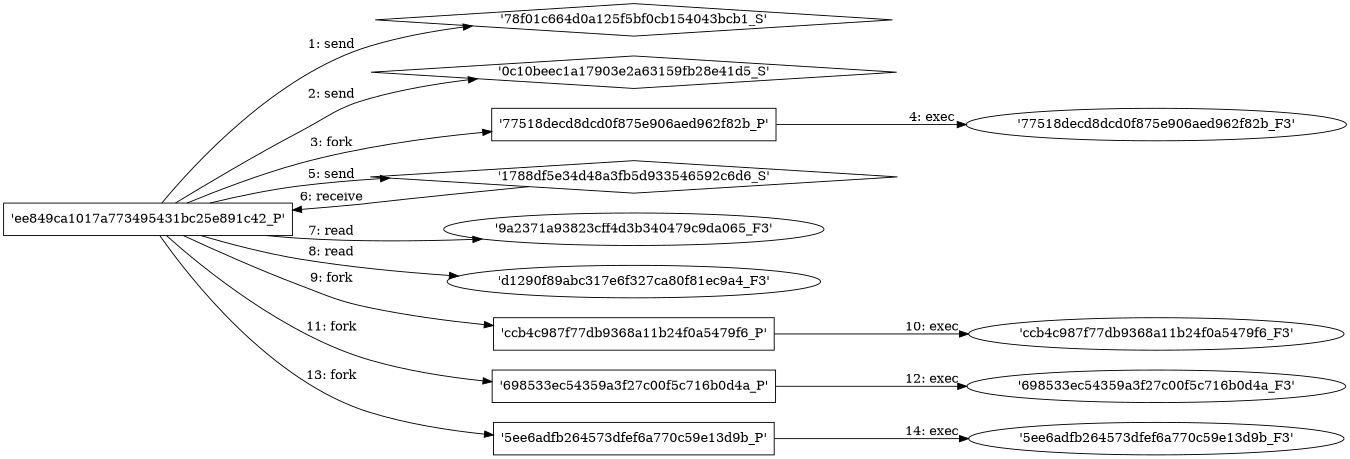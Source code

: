 digraph "D:\Learning\Paper\apt\基于CTI的攻击预警\Dataset\攻击图\ASGfromALLCTI\Tackling phishing with signal-sharing and machine learning.dot" {
rankdir="LR"
size="9"
fixedsize="false"
splines="true"
nodesep=0.3
ranksep=0
fontsize=10
overlap="scalexy"
engine= "neato"
	"'78f01c664d0a125f5bf0cb154043bcb1_S'" [node_type=Socket shape=diamond]
	"'ee849ca1017a773495431bc25e891c42_P'" [node_type=Process shape=box]
	"'ee849ca1017a773495431bc25e891c42_P'" -> "'78f01c664d0a125f5bf0cb154043bcb1_S'" [label="1: send"]
	"'0c10beec1a17903e2a63159fb28e41d5_S'" [node_type=Socket shape=diamond]
	"'ee849ca1017a773495431bc25e891c42_P'" [node_type=Process shape=box]
	"'ee849ca1017a773495431bc25e891c42_P'" -> "'0c10beec1a17903e2a63159fb28e41d5_S'" [label="2: send"]
	"'ee849ca1017a773495431bc25e891c42_P'" [node_type=Process shape=box]
	"'77518decd8dcd0f875e906aed962f82b_P'" [node_type=Process shape=box]
	"'ee849ca1017a773495431bc25e891c42_P'" -> "'77518decd8dcd0f875e906aed962f82b_P'" [label="3: fork"]
	"'77518decd8dcd0f875e906aed962f82b_P'" [node_type=Process shape=box]
	"'77518decd8dcd0f875e906aed962f82b_F3'" [node_type=File shape=ellipse]
	"'77518decd8dcd0f875e906aed962f82b_P'" -> "'77518decd8dcd0f875e906aed962f82b_F3'" [label="4: exec"]
	"'1788df5e34d48a3fb5d933546592c6d6_S'" [node_type=Socket shape=diamond]
	"'ee849ca1017a773495431bc25e891c42_P'" [node_type=Process shape=box]
	"'ee849ca1017a773495431bc25e891c42_P'" -> "'1788df5e34d48a3fb5d933546592c6d6_S'" [label="5: send"]
	"'1788df5e34d48a3fb5d933546592c6d6_S'" -> "'ee849ca1017a773495431bc25e891c42_P'" [label="6: receive"]
	"'9a2371a93823cff4d3b340479c9da065_F3'" [node_type=file shape=ellipse]
	"'ee849ca1017a773495431bc25e891c42_P'" [node_type=Process shape=box]
	"'ee849ca1017a773495431bc25e891c42_P'" -> "'9a2371a93823cff4d3b340479c9da065_F3'" [label="7: read"]
	"'d1290f89abc317e6f327ca80f81ec9a4_F3'" [node_type=file shape=ellipse]
	"'ee849ca1017a773495431bc25e891c42_P'" [node_type=Process shape=box]
	"'ee849ca1017a773495431bc25e891c42_P'" -> "'d1290f89abc317e6f327ca80f81ec9a4_F3'" [label="8: read"]
	"'ee849ca1017a773495431bc25e891c42_P'" [node_type=Process shape=box]
	"'ccb4c987f77db9368a11b24f0a5479f6_P'" [node_type=Process shape=box]
	"'ee849ca1017a773495431bc25e891c42_P'" -> "'ccb4c987f77db9368a11b24f0a5479f6_P'" [label="9: fork"]
	"'ccb4c987f77db9368a11b24f0a5479f6_P'" [node_type=Process shape=box]
	"'ccb4c987f77db9368a11b24f0a5479f6_F3'" [node_type=File shape=ellipse]
	"'ccb4c987f77db9368a11b24f0a5479f6_P'" -> "'ccb4c987f77db9368a11b24f0a5479f6_F3'" [label="10: exec"]
	"'ee849ca1017a773495431bc25e891c42_P'" [node_type=Process shape=box]
	"'698533ec54359a3f27c00f5c716b0d4a_P'" [node_type=Process shape=box]
	"'ee849ca1017a773495431bc25e891c42_P'" -> "'698533ec54359a3f27c00f5c716b0d4a_P'" [label="11: fork"]
	"'698533ec54359a3f27c00f5c716b0d4a_P'" [node_type=Process shape=box]
	"'698533ec54359a3f27c00f5c716b0d4a_F3'" [node_type=File shape=ellipse]
	"'698533ec54359a3f27c00f5c716b0d4a_P'" -> "'698533ec54359a3f27c00f5c716b0d4a_F3'" [label="12: exec"]
	"'ee849ca1017a773495431bc25e891c42_P'" [node_type=Process shape=box]
	"'5ee6adfb264573dfef6a770c59e13d9b_P'" [node_type=Process shape=box]
	"'ee849ca1017a773495431bc25e891c42_P'" -> "'5ee6adfb264573dfef6a770c59e13d9b_P'" [label="13: fork"]
	"'5ee6adfb264573dfef6a770c59e13d9b_P'" [node_type=Process shape=box]
	"'5ee6adfb264573dfef6a770c59e13d9b_F3'" [node_type=File shape=ellipse]
	"'5ee6adfb264573dfef6a770c59e13d9b_P'" -> "'5ee6adfb264573dfef6a770c59e13d9b_F3'" [label="14: exec"]
}
